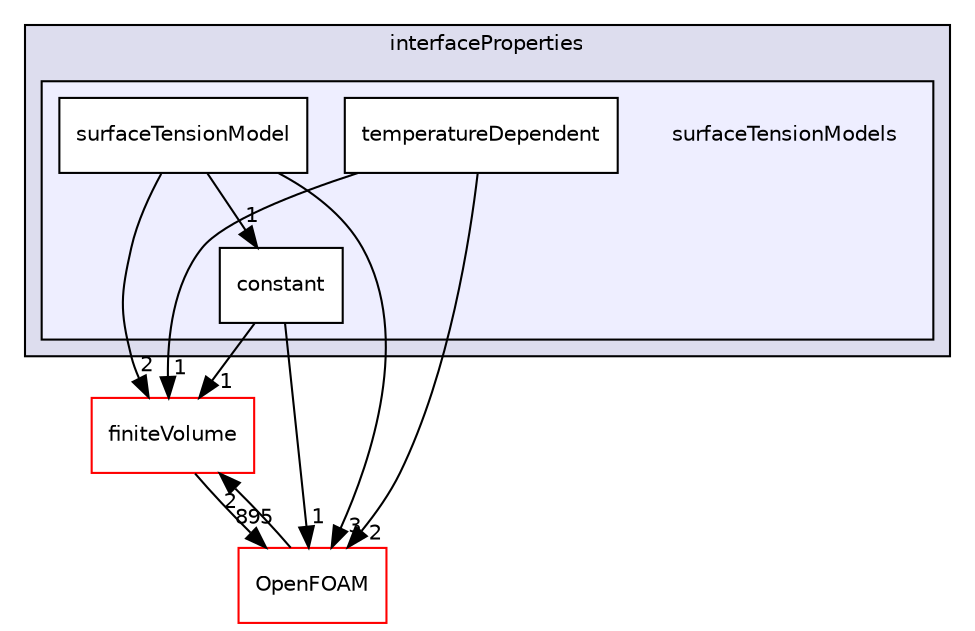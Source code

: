 digraph "src/transportModels/interfaceProperties/surfaceTensionModels" {
  bgcolor=transparent;
  compound=true
  node [ fontsize="10", fontname="Helvetica"];
  edge [ labelfontsize="10", labelfontname="Helvetica"];
  subgraph clusterdir_c88d6d7462244dc5ba84ed1605548fd3 {
    graph [ bgcolor="#ddddee", pencolor="black", label="interfaceProperties" fontname="Helvetica", fontsize="10", URL="dir_c88d6d7462244dc5ba84ed1605548fd3.html"]
  subgraph clusterdir_dc92906025d300e07c2d328d2da6891d {
    graph [ bgcolor="#eeeeff", pencolor="black", label="" URL="dir_dc92906025d300e07c2d328d2da6891d.html"];
    dir_dc92906025d300e07c2d328d2da6891d [shape=plaintext label="surfaceTensionModels"];
    dir_8888a23d3d0cfdf0488b89bf0ff98a9a [shape=box label="constant" color="black" fillcolor="white" style="filled" URL="dir_8888a23d3d0cfdf0488b89bf0ff98a9a.html"];
    dir_771ded963c2b75e01278572526a12f49 [shape=box label="surfaceTensionModel" color="black" fillcolor="white" style="filled" URL="dir_771ded963c2b75e01278572526a12f49.html"];
    dir_8f7a547b59131362f432ed0c5152364b [shape=box label="temperatureDependent" color="black" fillcolor="white" style="filled" URL="dir_8f7a547b59131362f432ed0c5152364b.html"];
  }
  }
  dir_9bd15774b555cf7259a6fa18f99fe99b [shape=box label="finiteVolume" color="red" URL="dir_9bd15774b555cf7259a6fa18f99fe99b.html"];
  dir_c5473ff19b20e6ec4dfe5c310b3778a8 [shape=box label="OpenFOAM" color="red" URL="dir_c5473ff19b20e6ec4dfe5c310b3778a8.html"];
  dir_9bd15774b555cf7259a6fa18f99fe99b->dir_c5473ff19b20e6ec4dfe5c310b3778a8 [headlabel="895", labeldistance=1.5 headhref="dir_000814_002151.html"];
  dir_771ded963c2b75e01278572526a12f49->dir_9bd15774b555cf7259a6fa18f99fe99b [headlabel="2", labeldistance=1.5 headhref="dir_003067_000814.html"];
  dir_771ded963c2b75e01278572526a12f49->dir_c5473ff19b20e6ec4dfe5c310b3778a8 [headlabel="3", labeldistance=1.5 headhref="dir_003067_002151.html"];
  dir_771ded963c2b75e01278572526a12f49->dir_8888a23d3d0cfdf0488b89bf0ff98a9a [headlabel="1", labeldistance=1.5 headhref="dir_003067_003966.html"];
  dir_8f7a547b59131362f432ed0c5152364b->dir_9bd15774b555cf7259a6fa18f99fe99b [headlabel="1", labeldistance=1.5 headhref="dir_003967_000814.html"];
  dir_8f7a547b59131362f432ed0c5152364b->dir_c5473ff19b20e6ec4dfe5c310b3778a8 [headlabel="2", labeldistance=1.5 headhref="dir_003967_002151.html"];
  dir_c5473ff19b20e6ec4dfe5c310b3778a8->dir_9bd15774b555cf7259a6fa18f99fe99b [headlabel="2", labeldistance=1.5 headhref="dir_002151_000814.html"];
  dir_8888a23d3d0cfdf0488b89bf0ff98a9a->dir_9bd15774b555cf7259a6fa18f99fe99b [headlabel="1", labeldistance=1.5 headhref="dir_003966_000814.html"];
  dir_8888a23d3d0cfdf0488b89bf0ff98a9a->dir_c5473ff19b20e6ec4dfe5c310b3778a8 [headlabel="1", labeldistance=1.5 headhref="dir_003966_002151.html"];
}
